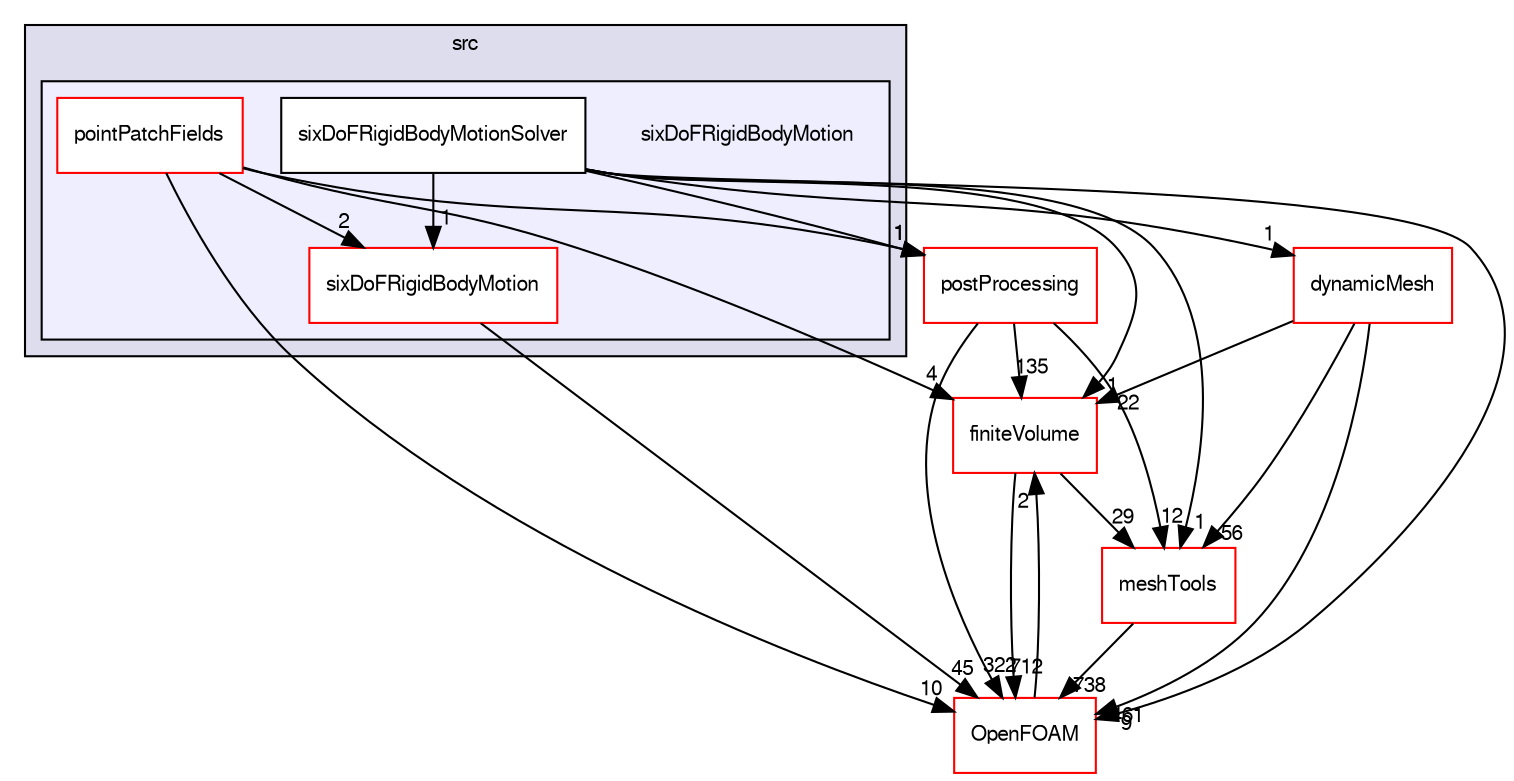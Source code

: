digraph "src/sixDoFRigidBodyMotion" {
  bgcolor=transparent;
  compound=true
  node [ fontsize="10", fontname="FreeSans"];
  edge [ labelfontsize="10", labelfontname="FreeSans"];
  subgraph clusterdir_68267d1309a1af8e8297ef4c3efbcdba {
    graph [ bgcolor="#ddddee", pencolor="black", label="src" fontname="FreeSans", fontsize="10", URL="dir_68267d1309a1af8e8297ef4c3efbcdba.html"]
  subgraph clusterdir_a5b93d9ceb327a1197b724c6aefedcbd {
    graph [ bgcolor="#eeeeff", pencolor="black", label="" URL="dir_a5b93d9ceb327a1197b724c6aefedcbd.html"];
    dir_a5b93d9ceb327a1197b724c6aefedcbd [shape=plaintext label="sixDoFRigidBodyMotion"];
    dir_45ff14115ca60d41cf13147923ab1e4c [shape=box label="pointPatchFields" color="red" fillcolor="white" style="filled" URL="dir_45ff14115ca60d41cf13147923ab1e4c.html"];
    dir_7bf5f2e6b4a44539c2947a2841ca313c [shape=box label="sixDoFRigidBodyMotion" color="red" fillcolor="white" style="filled" URL="dir_7bf5f2e6b4a44539c2947a2841ca313c.html"];
    dir_2bd0b39f0bfdd95a06f132e0ee9669a2 [shape=box label="sixDoFRigidBodyMotionSolver" color="black" fillcolor="white" style="filled" URL="dir_2bd0b39f0bfdd95a06f132e0ee9669a2.html"];
  }
  }
  dir_9bd15774b555cf7259a6fa18f99fe99b [shape=box label="finiteVolume" color="red" URL="dir_9bd15774b555cf7259a6fa18f99fe99b.html"];
  dir_ae30ad0bef50cf391b24c614251bb9fd [shape=box label="meshTools" color="red" URL="dir_ae30ad0bef50cf391b24c614251bb9fd.html"];
  dir_63742796c427c97a292c80f7db71da36 [shape=box label="dynamicMesh" color="red" URL="dir_63742796c427c97a292c80f7db71da36.html"];
  dir_c5473ff19b20e6ec4dfe5c310b3778a8 [shape=box label="OpenFOAM" color="red" URL="dir_c5473ff19b20e6ec4dfe5c310b3778a8.html"];
  dir_a03451fb51a99aeda64b9111367b1019 [shape=box label="postProcessing" color="red" URL="dir_a03451fb51a99aeda64b9111367b1019.html"];
  dir_9bd15774b555cf7259a6fa18f99fe99b->dir_ae30ad0bef50cf391b24c614251bb9fd [headlabel="29", labeldistance=1.5 headhref="dir_000749_001586.html"];
  dir_9bd15774b555cf7259a6fa18f99fe99b->dir_c5473ff19b20e6ec4dfe5c310b3778a8 [headlabel="712", labeldistance=1.5 headhref="dir_000749_001732.html"];
  dir_ae30ad0bef50cf391b24c614251bb9fd->dir_c5473ff19b20e6ec4dfe5c310b3778a8 [headlabel="738", labeldistance=1.5 headhref="dir_001586_001732.html"];
  dir_63742796c427c97a292c80f7db71da36->dir_9bd15774b555cf7259a6fa18f99fe99b [headlabel="22", labeldistance=1.5 headhref="dir_000657_000749.html"];
  dir_63742796c427c97a292c80f7db71da36->dir_ae30ad0bef50cf391b24c614251bb9fd [headlabel="56", labeldistance=1.5 headhref="dir_000657_001586.html"];
  dir_63742796c427c97a292c80f7db71da36->dir_c5473ff19b20e6ec4dfe5c310b3778a8 [headlabel="461", labeldistance=1.5 headhref="dir_000657_001732.html"];
  dir_7bf5f2e6b4a44539c2947a2841ca313c->dir_c5473ff19b20e6ec4dfe5c310b3778a8 [headlabel="45", labeldistance=1.5 headhref="dir_002501_001732.html"];
  dir_45ff14115ca60d41cf13147923ab1e4c->dir_9bd15774b555cf7259a6fa18f99fe99b [headlabel="4", labeldistance=1.5 headhref="dir_002497_000749.html"];
  dir_45ff14115ca60d41cf13147923ab1e4c->dir_7bf5f2e6b4a44539c2947a2841ca313c [headlabel="2", labeldistance=1.5 headhref="dir_002497_002501.html"];
  dir_45ff14115ca60d41cf13147923ab1e4c->dir_c5473ff19b20e6ec4dfe5c310b3778a8 [headlabel="10", labeldistance=1.5 headhref="dir_002497_001732.html"];
  dir_45ff14115ca60d41cf13147923ab1e4c->dir_a03451fb51a99aeda64b9111367b1019 [headlabel="1", labeldistance=1.5 headhref="dir_002497_000779.html"];
  dir_c5473ff19b20e6ec4dfe5c310b3778a8->dir_9bd15774b555cf7259a6fa18f99fe99b [headlabel="2", labeldistance=1.5 headhref="dir_001732_000749.html"];
  dir_2bd0b39f0bfdd95a06f132e0ee9669a2->dir_9bd15774b555cf7259a6fa18f99fe99b [headlabel="1", labeldistance=1.5 headhref="dir_002517_000749.html"];
  dir_2bd0b39f0bfdd95a06f132e0ee9669a2->dir_ae30ad0bef50cf391b24c614251bb9fd [headlabel="1", labeldistance=1.5 headhref="dir_002517_001586.html"];
  dir_2bd0b39f0bfdd95a06f132e0ee9669a2->dir_63742796c427c97a292c80f7db71da36 [headlabel="1", labeldistance=1.5 headhref="dir_002517_000657.html"];
  dir_2bd0b39f0bfdd95a06f132e0ee9669a2->dir_7bf5f2e6b4a44539c2947a2841ca313c [headlabel="1", labeldistance=1.5 headhref="dir_002517_002501.html"];
  dir_2bd0b39f0bfdd95a06f132e0ee9669a2->dir_c5473ff19b20e6ec4dfe5c310b3778a8 [headlabel="9", labeldistance=1.5 headhref="dir_002517_001732.html"];
  dir_2bd0b39f0bfdd95a06f132e0ee9669a2->dir_a03451fb51a99aeda64b9111367b1019 [headlabel="1", labeldistance=1.5 headhref="dir_002517_000779.html"];
  dir_a03451fb51a99aeda64b9111367b1019->dir_9bd15774b555cf7259a6fa18f99fe99b [headlabel="135", labeldistance=1.5 headhref="dir_000779_000749.html"];
  dir_a03451fb51a99aeda64b9111367b1019->dir_ae30ad0bef50cf391b24c614251bb9fd [headlabel="12", labeldistance=1.5 headhref="dir_000779_001586.html"];
  dir_a03451fb51a99aeda64b9111367b1019->dir_c5473ff19b20e6ec4dfe5c310b3778a8 [headlabel="322", labeldistance=1.5 headhref="dir_000779_001732.html"];
}
